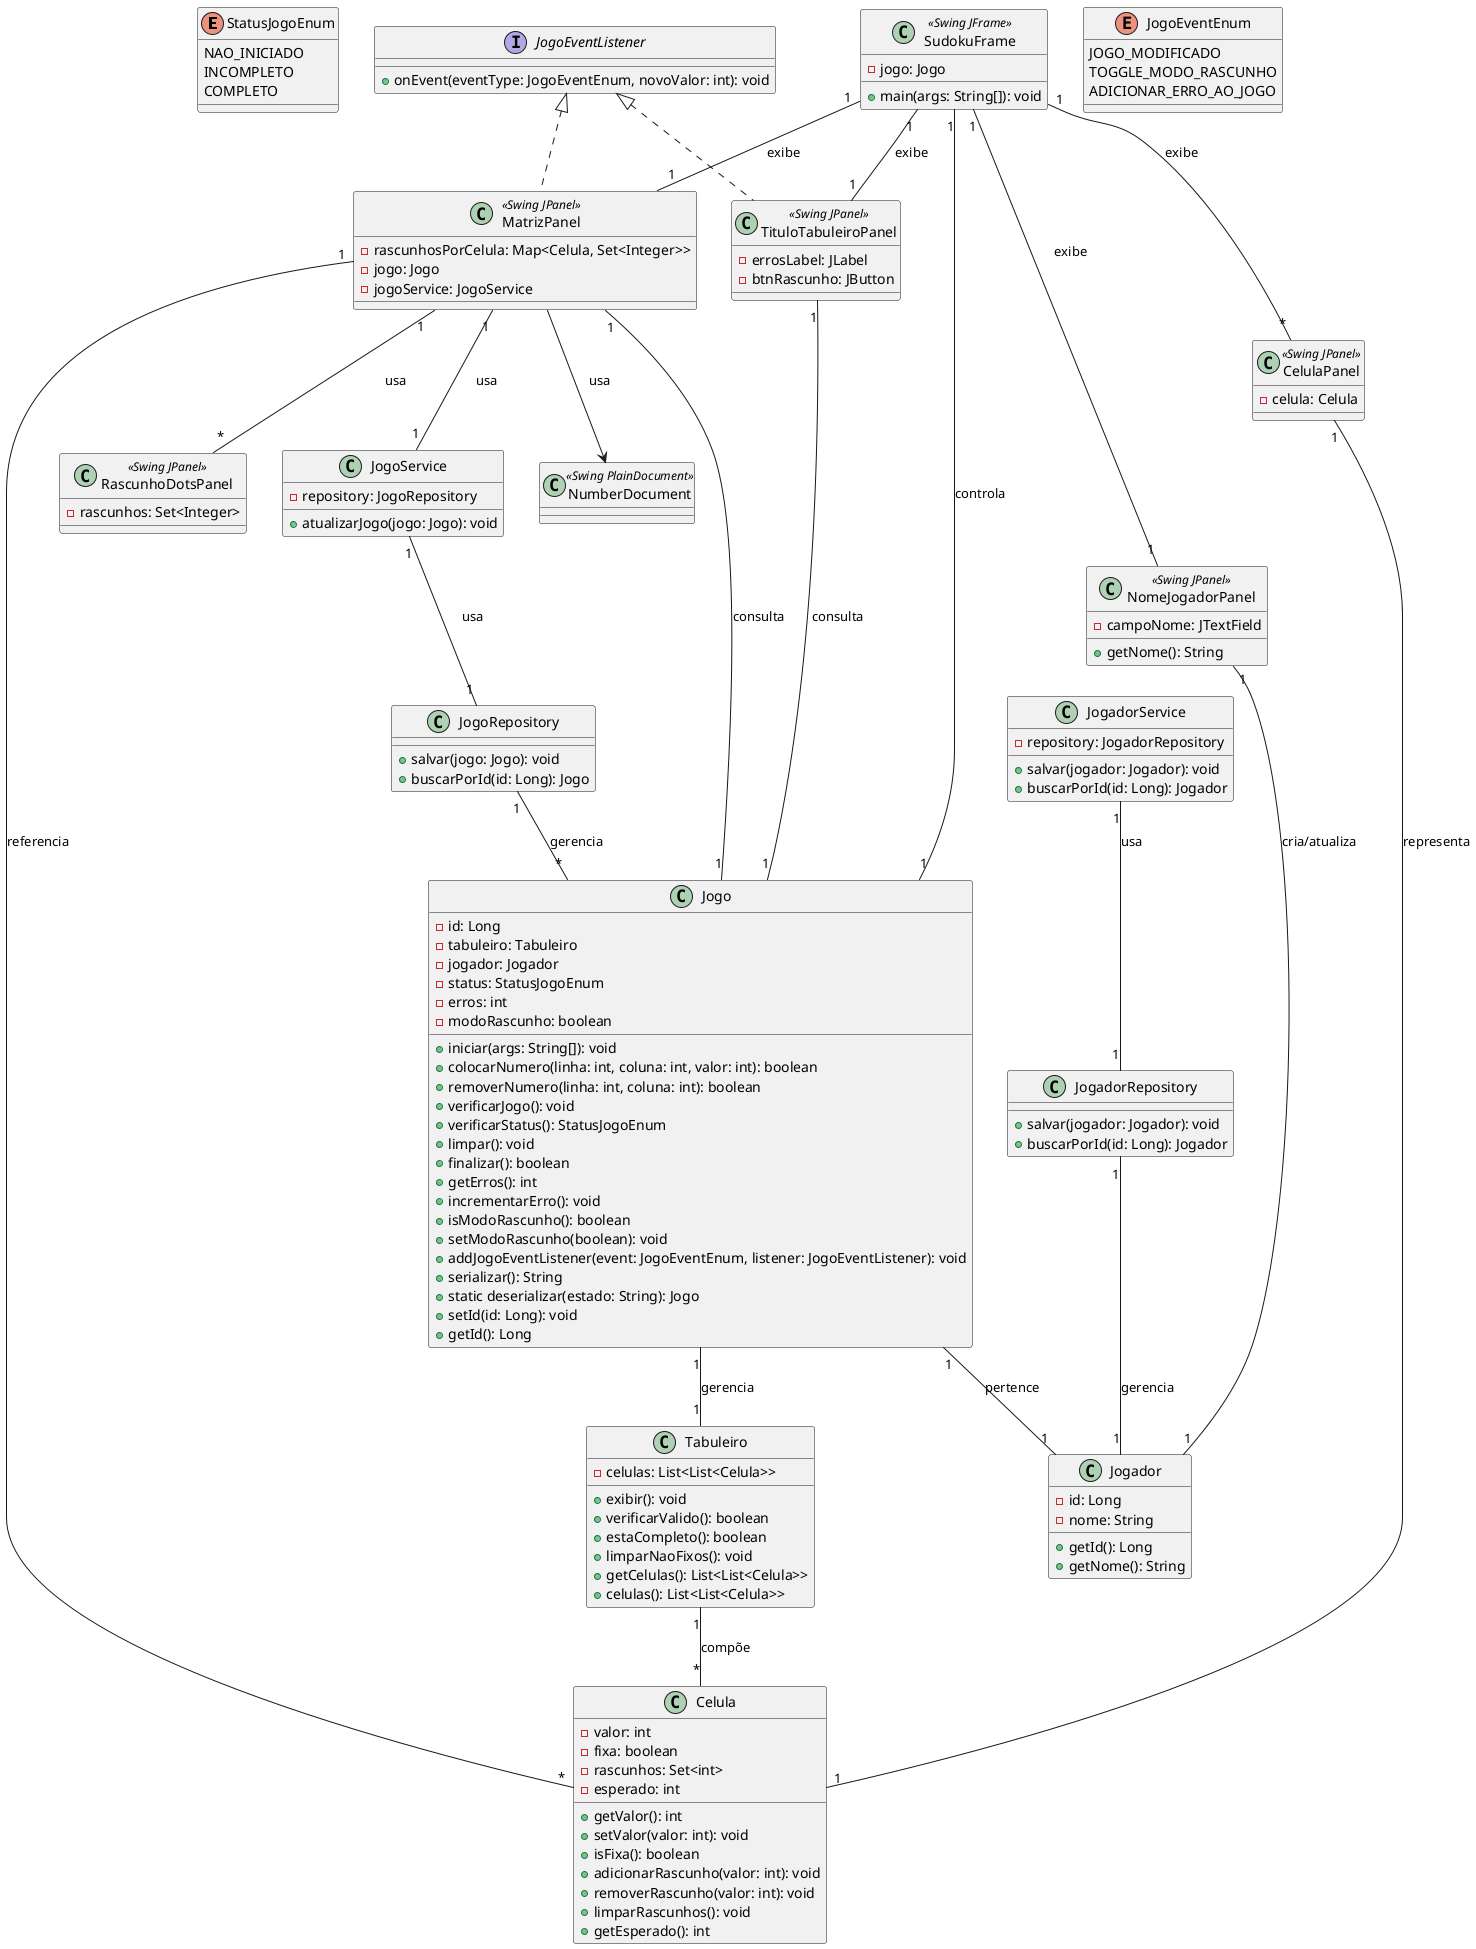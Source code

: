 @startuml
enum StatusJogoEnum {
    NAO_INICIADO
    INCOMPLETO
    COMPLETO
}

class Jogo {
    - id: Long
    - tabuleiro: Tabuleiro
    - jogador: Jogador
    - status: StatusJogoEnum
    - erros: int
    - modoRascunho: boolean
    + iniciar(args: String[]): void
    + colocarNumero(linha: int, coluna: int, valor: int): boolean
    + removerNumero(linha: int, coluna: int): boolean
    + verificarJogo(): void
    + verificarStatus(): StatusJogoEnum
    + limpar(): void
    + finalizar(): boolean
    + getErros(): int
    + incrementarErro(): void
    + isModoRascunho(): boolean
    + setModoRascunho(boolean): void
    + addJogoEventListener(event: JogoEventEnum, listener: JogoEventListener): void
    + serializar(): String
    + static deserializar(estado: String): Jogo
    + setId(id: Long): void
    + getId(): Long
}

class Tabuleiro {
    - celulas: List<List<Celula>>
    + exibir(): void
    + verificarValido(): boolean
    + estaCompleto(): boolean
    + limparNaoFixos(): void
    + getCelulas(): List<List<Celula>>
    + celulas(): List<List<Celula>>
}

class Celula {
    - valor: int
    - fixa: boolean
    - rascunhos: Set<int>
    - esperado: int
    + getValor(): int
    + setValor(valor: int): void
    + isFixa(): boolean
    + adicionarRascunho(valor: int): void
    + removerRascunho(valor: int): void
    + limparRascunhos(): void
    + getEsperado(): int
}

class Jogador {
    - id: Long
    - nome: String
    + getId(): Long
    + getNome(): String
}

class SudokuFrame <<Swing JFrame>> {
    - jogo: Jogo
    + main(args: String[]): void
}

class CelulaPanel <<Swing JPanel>> {
    - celula: Celula
}

class NomeJogadorPanel <<Swing JPanel>> {
    - campoNome: JTextField
    + getNome(): String
}

class MatrizPanel <<Swing JPanel>> {
    - rascunhosPorCelula: Map<Celula, Set<Integer>>
    - jogo: Jogo
    - jogoService: JogoService
}

class TituloTabuleiroPanel <<Swing JPanel>> {
    - errosLabel: JLabel
    - btnRascunho: JButton
}

class RascunhoDotsPanel <<Swing JPanel>> {
    - rascunhos: Set<Integer>
}

class NumberDocument <<Swing PlainDocument>> {
}

class JogoService {
    - repository: JogoRepository
    + atualizarJogo(jogo: Jogo): void
}

class JogoRepository {
    + salvar(jogo: Jogo): void
    + buscarPorId(id: Long): Jogo
}

class JogadorService {
    - repository: JogadorRepository
    + salvar(jogador: Jogador): void
    + buscarPorId(id: Long): Jogador
}

class JogadorRepository {
    + salvar(jogador: Jogador): void
    + buscarPorId(id: Long): Jogador
}

interface JogoEventListener {
    + onEvent(eventType: JogoEventEnum, novoValor: int): void
}

enum JogoEventEnum {
    JOGO_MODIFICADO
    TOGGLE_MODO_RASCUNHO
    ADICIONAR_ERRO_AO_JOGO
}

Jogo "1" -- "1" Tabuleiro : gerencia
Jogo "1" -- "1" Jogador : pertence
Tabuleiro "1" -- "*" Celula : compõe
SudokuFrame "1" -- "1" Jogo : controla
SudokuFrame "1" -- "*" CelulaPanel : exibe
CelulaPanel "1" -- "1" Celula : representa
SudokuFrame "1" -- "1" NomeJogadorPanel : exibe
NomeJogadorPanel "1" -- "1" Jogador : cria/atualiza
SudokuFrame "1" -- "1" MatrizPanel : exibe
SudokuFrame "1" -- "1" TituloTabuleiroPanel : exibe
MatrizPanel "1" -- "*" RascunhoDotsPanel : usa
MatrizPanel "1" -- "1" Jogo : consulta
MatrizPanel "1" -- "1" JogoService : usa
TituloTabuleiroPanel "1" -- "1" Jogo : consulta
MatrizPanel "1" -- "*" Celula : referencia
MatrizPanel  -->  NumberDocument : usa
JogoService "1" -- "1" JogoRepository : usa
JogoRepository "1" -- "*" Jogo : gerencia
JogadorService "1" -- "1" JogadorRepository : usa
JogadorRepository "1" -- "1" Jogador : gerencia
JogoEventListener <|.. MatrizPanel
JogoEventListener <|.. TituloTabuleiroPanel
@enduml